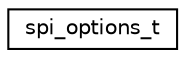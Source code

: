 digraph "Graphical Class Hierarchy"
{
  edge [fontname="Helvetica",fontsize="10",labelfontname="Helvetica",labelfontsize="10"];
  node [fontname="Helvetica",fontsize="10",shape=record];
  rankdir="LR";
  Node0 [label="spi_options_t",height=0.2,width=0.4,color="black", fillcolor="white", style="filled",URL="$structspi__options__t.html",tooltip="Option structure for SPI channels. "];
}
